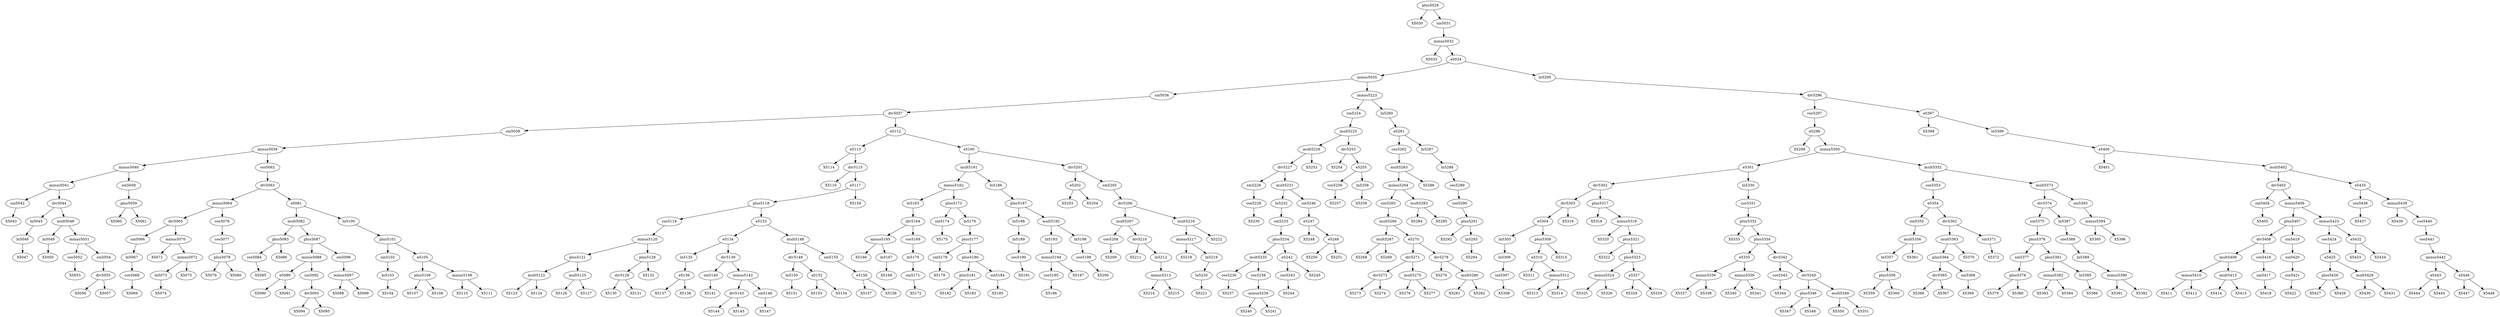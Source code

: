 digraph T {
	plus5029 -> X5030
	minus5032 -> X5033
	sin5042 -> X5043
	minus5041 -> sin5042
	ln5046 -> X5047
	ln5045 -> ln5046
	div5044 -> ln5045
	ln5049 -> X5050
	mult5048 -> ln5049
	cos5052 -> X5053
	minus5051 -> cos5052
	div5055 -> X5056
	div5055 -> X5057
	sin5054 -> div5055
	minus5051 -> sin5054
	mult5048 -> minus5051
	div5044 -> mult5048
	minus5041 -> div5044
	minus5040 -> minus5041
	plus5059 -> X5060
	plus5059 -> X5061
	sin5058 -> plus5059
	minus5040 -> sin5058
	minus5039 -> minus5040
	cos5068 -> X5069
	ln5067 -> cos5068
	sin5066 -> ln5067
	div5065 -> sin5066
	minus5070 -> X5071
	ln5073 -> X5074
	minus5072 -> ln5073
	minus5072 -> X5075
	minus5070 -> minus5072
	div5065 -> minus5070
	minus5064 -> div5065
	plus5078 -> X5079
	plus5078 -> X5080
	cos5077 -> plus5078
	cos5076 -> cos5077
	minus5064 -> cos5076
	div5063 -> minus5064
	cos5084 -> X5085
	plus5083 -> cos5084
	plus5083 -> X5086
	mult5082 -> plus5083
	e5089 -> X5090
	e5089 -> X5091
	minus5088 -> e5089
	div5093 -> X5094
	div5093 -> X5095
	sin5092 -> div5093
	minus5088 -> sin5092
	plus5087 -> minus5088
	minus5097 -> X5098
	minus5097 -> X5099
	sin5096 -> minus5097
	plus5087 -> sin5096
	mult5082 -> plus5087
	e5081 -> mult5082
	ln5103 -> X5104
	sin5102 -> ln5103
	plus5101 -> sin5102
	plus5106 -> X5107
	plus5106 -> X5108
	e5105 -> plus5106
	minus5109 -> X5110
	minus5109 -> X5111
	e5105 -> minus5109
	plus5101 -> e5105
	ln5100 -> plus5101
	e5081 -> ln5100
	div5063 -> e5081
	cos5062 -> div5063
	minus5039 -> cos5062
	sin5038 -> minus5039
	div5037 -> sin5038
	e5113 -> X5114
	div5115 -> X5116
	mult5122 -> X5123
	mult5122 -> X5124
	plus5121 -> mult5122
	mult5125 -> X5126
	mult5125 -> X5127
	plus5121 -> mult5125
	minus5120 -> plus5121
	div5129 -> X5130
	div5129 -> X5131
	plus5128 -> div5129
	plus5128 -> X5132
	minus5120 -> plus5128
	cos5119 -> minus5120
	plus5118 -> cos5119
	e5136 -> X5137
	e5136 -> X5138
	ln5135 -> e5136
	e5134 -> ln5135
	sin5140 -> X5141
	div5139 -> sin5140
	div5143 -> X5144
	div5143 -> X5145
	minus5142 -> div5143
	sin5146 -> X5147
	minus5142 -> sin5146
	div5139 -> minus5142
	e5134 -> div5139
	e5133 -> e5134
	ln5150 -> X5151
	div5149 -> ln5150
	e5152 -> X5153
	e5152 -> X5154
	div5149 -> e5152
	mult5148 -> div5149
	e5156 -> X5157
	e5156 -> X5158
	sin5155 -> e5156
	mult5148 -> sin5155
	e5133 -> mult5148
	plus5118 -> e5133
	e5117 -> plus5118
	e5117 -> X5159
	div5115 -> e5117
	e5113 -> div5115
	e5112 -> e5113
	minus5165 -> X5166
	ln5167 -> X5168
	minus5165 -> ln5167
	div5164 -> minus5165
	sin5171 -> X5172
	ln5170 -> sin5171
	cos5169 -> ln5170
	div5164 -> cos5169
	ln5163 -> div5164
	minus5162 -> ln5163
	sin5174 -> X5175
	plus5173 -> sin5174
	sin5178 -> X5179
	plus5177 -> sin5178
	plus5181 -> X5182
	plus5181 -> X5183
	plus5180 -> plus5181
	sin5184 -> X5185
	plus5180 -> sin5184
	plus5177 -> plus5180
	ln5176 -> plus5177
	plus5173 -> ln5176
	minus5162 -> plus5173
	mult5161 -> minus5162
	cos5190 -> X5191
	ln5189 -> cos5190
	ln5188 -> ln5189
	plus5187 -> ln5188
	cos5195 -> X5196
	minus5194 -> cos5195
	minus5194 -> X5197
	ln5193 -> minus5194
	mult5192 -> ln5193
	cos5199 -> X5200
	ln5198 -> cos5199
	mult5192 -> ln5198
	plus5187 -> mult5192
	ln5186 -> plus5187
	mult5161 -> ln5186
	e5160 -> mult5161
	e5202 -> X5203
	e5202 -> X5204
	div5201 -> e5202
	cos5208 -> X5209
	mult5207 -> cos5208
	div5210 -> X5211
	minus5213 -> X5214
	minus5213 -> X5215
	ln5212 -> minus5213
	div5210 -> ln5212
	mult5207 -> div5210
	div5206 -> mult5207
	minus5217 -> X5218
	ln5220 -> X5221
	ln5219 -> ln5220
	minus5217 -> ln5219
	mult5216 -> minus5217
	mult5216 -> X5222
	div5206 -> mult5216
	sin5205 -> div5206
	div5201 -> sin5205
	e5160 -> div5201
	e5112 -> e5160
	div5037 -> e5112
	sin5036 -> div5037
	minus5035 -> sin5036
	cos5229 -> X5230
	sin5228 -> cos5229
	div5227 -> sin5228
	cos5236 -> X5237
	mult5235 -> cos5236
	minus5239 -> X5240
	minus5239 -> X5241
	cos5238 -> minus5239
	mult5235 -> cos5238
	plus5234 -> mult5235
	cos5243 -> X5244
	e5242 -> cos5243
	e5242 -> X5245
	plus5234 -> e5242
	sin5233 -> plus5234
	ln5232 -> sin5233
	mult5231 -> ln5232
	e5247 -> X5248
	e5249 -> X5250
	e5249 -> X5251
	e5247 -> e5249
	sin5246 -> e5247
	mult5231 -> sin5246
	div5227 -> mult5231
	mult5226 -> div5227
	mult5226 -> X5252
	mult5225 -> mult5226
	div5253 -> X5254
	cos5256 -> X5257
	e5255 -> cos5256
	ln5258 -> X5259
	e5255 -> ln5258
	div5253 -> e5255
	mult5225 -> div5253
	sin5224 -> mult5225
	minus5223 -> sin5224
	mult5267 -> X5268
	mult5267 -> X5269
	mult5266 -> mult5267
	div5272 -> X5273
	div5272 -> X5274
	div5271 -> div5272
	mult5275 -> X5276
	mult5275 -> X5277
	div5271 -> mult5275
	e5270 -> div5271
	div5278 -> X5279
	mult5280 -> X5281
	mult5280 -> X5282
	div5278 -> mult5280
	e5270 -> div5278
	mult5266 -> e5270
	cos5265 -> mult5266
	minus5264 -> cos5265
	mult5283 -> X5284
	mult5283 -> X5285
	minus5264 -> mult5283
	mult5263 -> minus5264
	mult5263 -> X5286
	cos5262 -> mult5263
	e5261 -> cos5262
	plus5291 -> X5292
	ln5293 -> X5294
	plus5291 -> ln5293
	cos5290 -> plus5291
	cos5289 -> cos5290
	ln5288 -> cos5289
	ln5287 -> ln5288
	e5261 -> ln5287
	ln5260 -> e5261
	minus5223 -> ln5260
	minus5035 -> minus5223
	e5034 -> minus5035
	e5298 -> X5299
	sin5307 -> X5308
	ln5306 -> sin5307
	ln5305 -> ln5306
	e5304 -> ln5305
	e5310 -> X5311
	minus5312 -> X5313
	minus5312 -> X5314
	e5310 -> minus5312
	plus5309 -> e5310
	plus5309 -> X5315
	e5304 -> plus5309
	div5303 -> e5304
	div5303 -> X5316
	div5302 -> div5303
	plus5317 -> X5318
	minus5319 -> X5320
	plus5321 -> X5322
	minus5324 -> X5325
	minus5324 -> X5326
	plus5323 -> minus5324
	e5327 -> X5328
	e5327 -> X5329
	plus5323 -> e5327
	plus5321 -> plus5323
	minus5319 -> plus5321
	plus5317 -> minus5319
	div5302 -> plus5317
	e5301 -> div5302
	plus5332 -> X5333
	minus5336 -> X5337
	minus5336 -> X5338
	e5335 -> minus5336
	minus5339 -> X5340
	minus5339 -> X5341
	e5335 -> minus5339
	plus5334 -> e5335
	cos5343 -> X5344
	div5342 -> cos5343
	plus5346 -> X5347
	plus5346 -> X5348
	div5345 -> plus5346
	mult5349 -> X5350
	mult5349 -> X5351
	div5345 -> mult5349
	div5342 -> div5345
	plus5334 -> div5342
	plus5332 -> plus5334
	cos5331 -> plus5332
	ln5330 -> cos5331
	e5301 -> ln5330
	minus5300 -> e5301
	plus5358 -> X5359
	plus5358 -> X5360
	ln5357 -> plus5358
	mult5356 -> ln5357
	mult5356 -> X5361
	sin5355 -> mult5356
	e5354 -> sin5355
	div5365 -> X5366
	div5365 -> X5367
	plus5364 -> div5365
	sin5368 -> X5369
	plus5364 -> sin5368
	mult5363 -> plus5364
	mult5363 -> X5370
	div5362 -> mult5363
	sin5371 -> X5372
	div5362 -> sin5371
	e5354 -> div5362
	cos5353 -> e5354
	mult5352 -> cos5353
	plus5378 -> X5379
	plus5378 -> X5380
	sin5377 -> plus5378
	plus5376 -> sin5377
	minus5382 -> X5383
	minus5382 -> X5384
	plus5381 -> minus5382
	ln5385 -> X5386
	plus5381 -> ln5385
	plus5376 -> plus5381
	sin5375 -> plus5376
	div5374 -> sin5375
	minus5390 -> X5391
	minus5390 -> X5392
	ln5389 -> minus5390
	cos5388 -> ln5389
	ln5387 -> cos5388
	div5374 -> ln5387
	mult5373 -> div5374
	minus5394 -> X5395
	minus5394 -> X5396
	sin5393 -> minus5394
	mult5373 -> sin5393
	mult5352 -> mult5373
	minus5300 -> mult5352
	e5298 -> minus5300
	cos5297 -> e5298
	div5296 -> cos5297
	e5397 -> X5398
	e5400 -> X5401
	sin5404 -> X5405
	div5403 -> sin5404
	minus5410 -> X5411
	minus5410 -> X5412
	mult5409 -> minus5410
	mult5413 -> X5414
	mult5413 -> X5415
	mult5409 -> mult5413
	div5408 -> mult5409
	sin5417 -> X5418
	cos5416 -> sin5417
	div5408 -> cos5416
	plus5407 -> div5408
	cos5421 -> X5422
	sin5420 -> cos5421
	sin5419 -> sin5420
	plus5407 -> sin5419
	minus5406 -> plus5407
	plus5426 -> X5427
	plus5426 -> X5428
	e5425 -> plus5426
	mult5429 -> X5430
	mult5429 -> X5431
	e5425 -> mult5429
	cos5424 -> e5425
	minus5423 -> cos5424
	e5432 -> X5433
	e5432 -> X5434
	minus5423 -> e5432
	minus5406 -> minus5423
	div5403 -> minus5406
	mult5402 -> div5403
	cos5436 -> X5437
	e5435 -> cos5436
	minus5438 -> X5439
	e5443 -> X5444
	e5443 -> X5445
	minus5442 -> e5443
	e5446 -> X5447
	e5446 -> X5448
	minus5442 -> e5446
	cos5441 -> minus5442
	cos5440 -> cos5441
	minus5438 -> cos5440
	e5435 -> minus5438
	mult5402 -> e5435
	e5400 -> mult5402
	ln5399 -> e5400
	e5397 -> ln5399
	div5296 -> e5397
	ln5295 -> div5296
	e5034 -> ln5295
	minus5032 -> e5034
	sin5031 -> minus5032
	plus5029 -> sin5031
}
